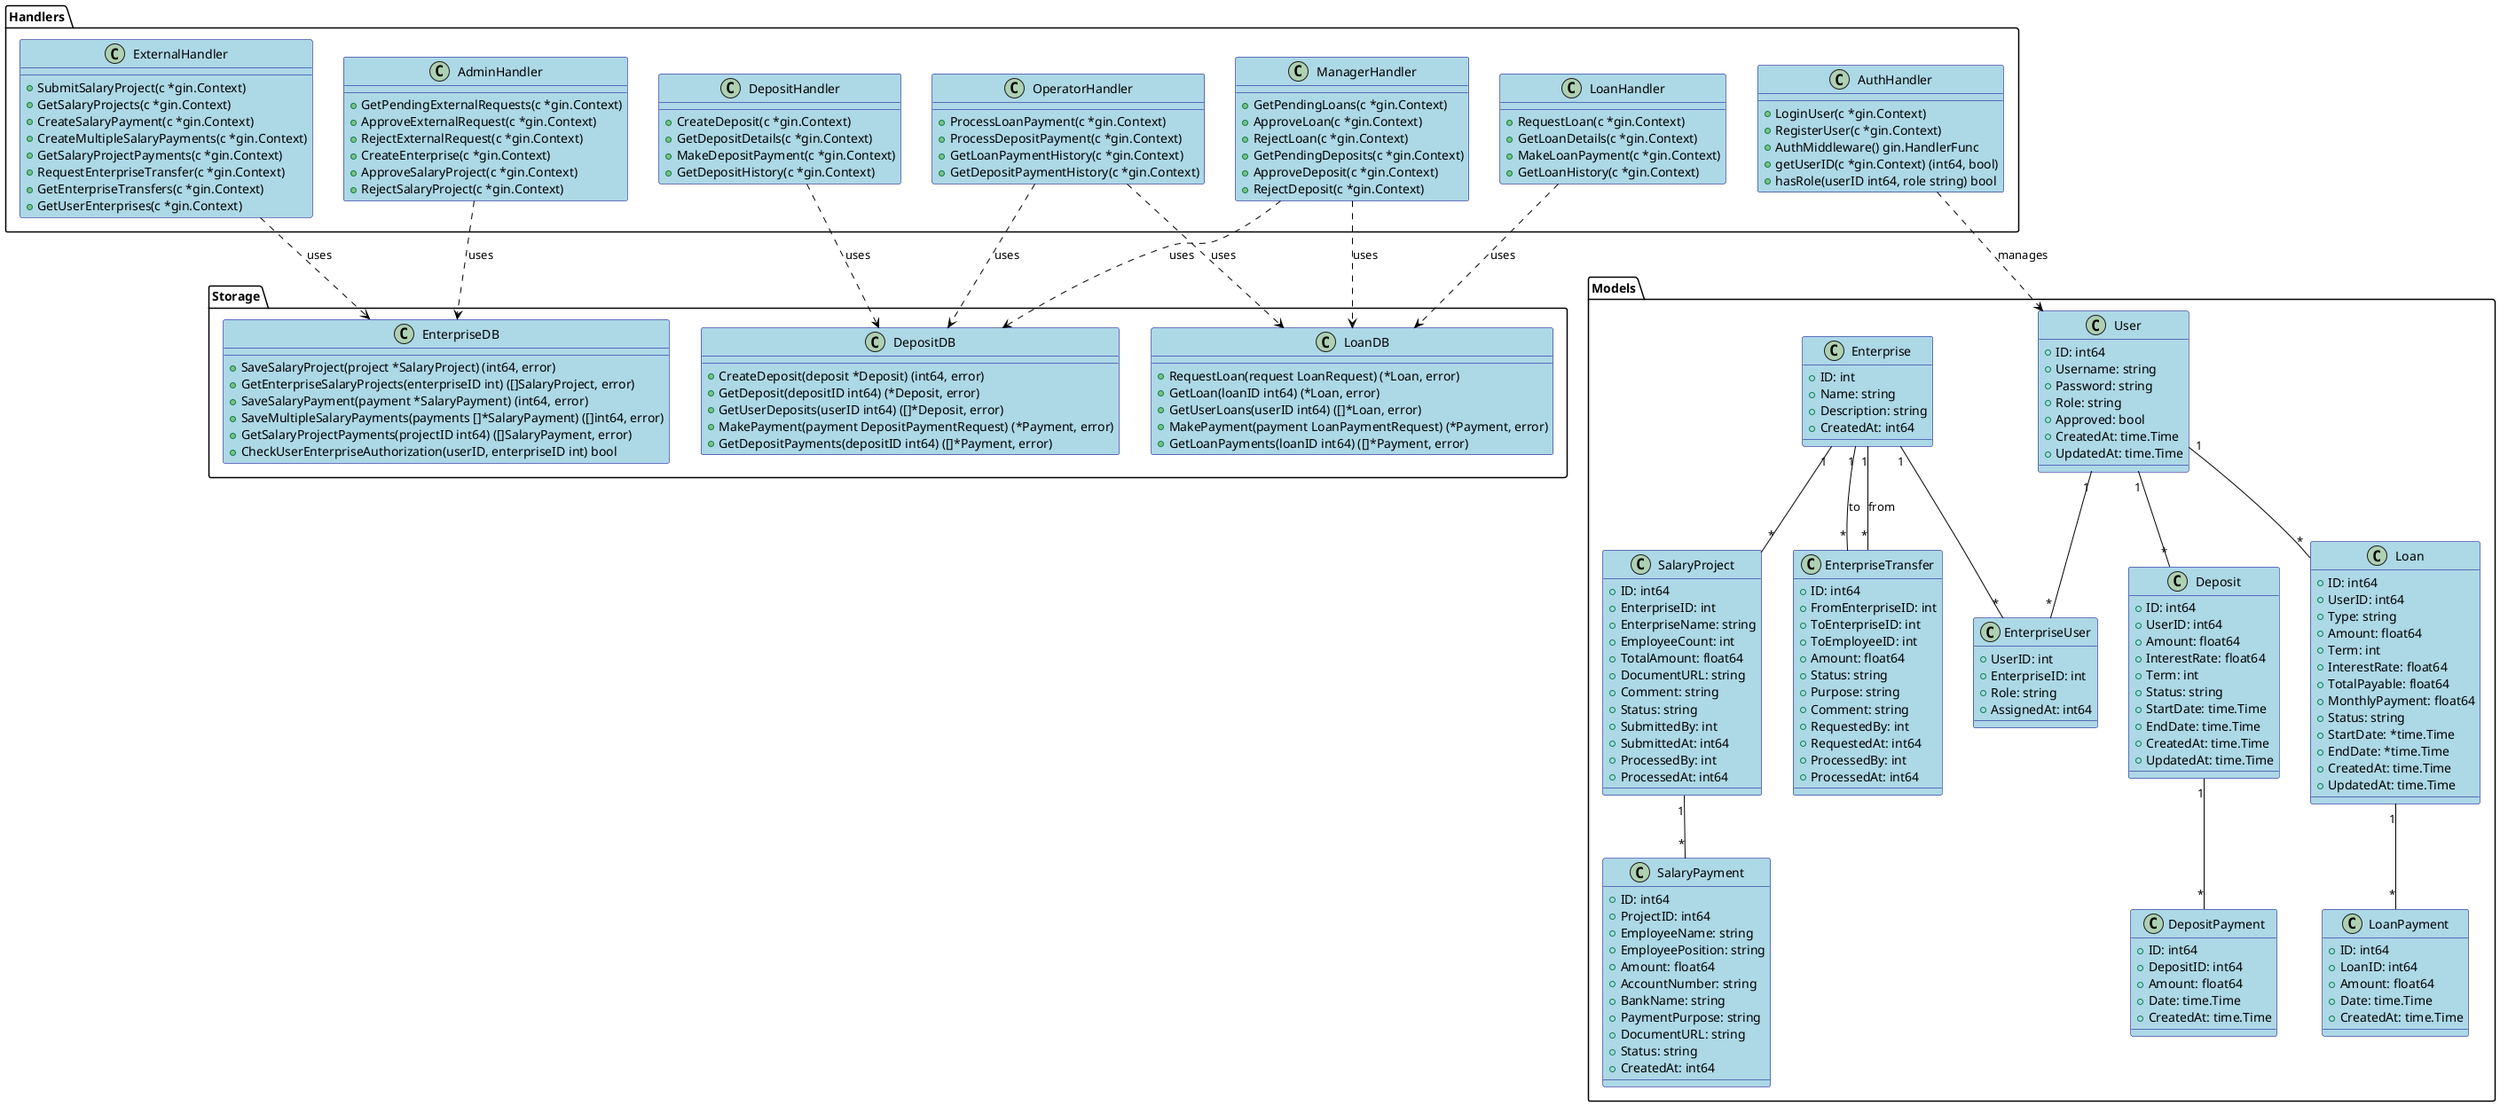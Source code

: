 @startuml Finance System

' Стили
skinparam class {
    BackgroundColor LightBlue
    ArrowColor Black
    BorderColor DarkBlue
}

package "Models" {
    class User {
        +ID: int64
        +Username: string
        +Password: string
        +Role: string
        +Approved: bool
        +CreatedAt: time.Time
        +UpdatedAt: time.Time
    }

    class Enterprise {
        +ID: int
        +Name: string
        +Description: string
        +CreatedAt: int64
    }

    class EnterpriseUser {
        +UserID: int
        +EnterpriseID: int
        +Role: string
        +AssignedAt: int64
    }

    class SalaryProject {
        +ID: int64
        +EnterpriseID: int
        +EnterpriseName: string
        +EmployeeCount: int
        +TotalAmount: float64
        +DocumentURL: string
        +Comment: string
        +Status: string
        +SubmittedBy: int
        +SubmittedAt: int64
        +ProcessedBy: int
        +ProcessedAt: int64
    }

    class SalaryPayment {
        +ID: int64
        +ProjectID: int64
        +EmployeeName: string
        +EmployeePosition: string
        +Amount: float64
        +AccountNumber: string
        +BankName: string
        +PaymentPurpose: string
        +DocumentURL: string
        +Status: string
        +CreatedAt: int64
    }

    class EnterpriseTransfer {
        +ID: int64
        +FromEnterpriseID: int
        +ToEnterpriseID: int
        +ToEmployeeID: int
        +Amount: float64
        +Status: string
        +Purpose: string
        +Comment: string
        +RequestedBy: int
        +RequestedAt: int64
        +ProcessedBy: int
        +ProcessedAt: int64
    }

    class Loan {
        +ID: int64
        +UserID: int64
        +Type: string
        +Amount: float64
        +Term: int
        +InterestRate: float64
        +TotalPayable: float64
        +MonthlyPayment: float64
        +Status: string
        +StartDate: *time.Time
        +EndDate: *time.Time
        +CreatedAt: time.Time
        +UpdatedAt: time.Time
    }

    class LoanPayment {
        +ID: int64
        +LoanID: int64
        +Amount: float64
        +Date: time.Time
        +CreatedAt: time.Time
    }

    class Deposit {
        +ID: int64
        +UserID: int64
        +Amount: float64
        +InterestRate: float64
        +Term: int
        +Status: string
        +StartDate: time.Time
        +EndDate: time.Time
        +CreatedAt: time.Time
        +UpdatedAt: time.Time
    }

    class DepositPayment {
        +ID: int64
        +DepositID: int64
        +Amount: float64
        +Date: time.Time
        +CreatedAt: time.Time
    }
}

package "Handlers" {
    class ExternalHandler {
        +SubmitSalaryProject(c *gin.Context)
        +GetSalaryProjects(c *gin.Context)
        +CreateSalaryPayment(c *gin.Context)
        +CreateMultipleSalaryPayments(c *gin.Context)
        +GetSalaryProjectPayments(c *gin.Context)
        +RequestEnterpriseTransfer(c *gin.Context)
        +GetEnterpriseTransfers(c *gin.Context)
        +GetUserEnterprises(c *gin.Context)
    }

    class AdminHandler {
        +GetPendingExternalRequests(c *gin.Context)
        +ApproveExternalRequest(c *gin.Context)
        +RejectExternalRequest(c *gin.Context)
        +CreateEnterprise(c *gin.Context)
        +ApproveSalaryProject(c *gin.Context)
        +RejectSalaryProject(c *gin.Context)
    }

    class AuthHandler {
        +LoginUser(c *gin.Context)
        +RegisterUser(c *gin.Context)
        +AuthMiddleware() gin.HandlerFunc
        +getUserID(c *gin.Context) (int64, bool)
        +hasRole(userID int64, role string) bool
    }

    class ManagerHandler {
        +GetPendingLoans(c *gin.Context)
        +ApproveLoan(c *gin.Context)
        +RejectLoan(c *gin.Context)
        +GetPendingDeposits(c *gin.Context)
        +ApproveDeposit(c *gin.Context)
        +RejectDeposit(c *gin.Context)
    }

    class OperatorHandler {
        +ProcessLoanPayment(c *gin.Context)
        +ProcessDepositPayment(c *gin.Context)
        +GetLoanPaymentHistory(c *gin.Context)
        +GetDepositPaymentHistory(c *gin.Context)
    }

    class LoanHandler {
        +RequestLoan(c *gin.Context)
        +GetLoanDetails(c *gin.Context)
        +MakeLoanPayment(c *gin.Context)
        +GetLoanHistory(c *gin.Context)
    }

    class DepositHandler {
        +CreateDeposit(c *gin.Context)
        +GetDepositDetails(c *gin.Context)
        +MakeDepositPayment(c *gin.Context)
        +GetDepositHistory(c *gin.Context)
    }
}

package "Storage" {
    class EnterpriseDB {
        +SaveSalaryProject(project *SalaryProject) (int64, error)
        +GetEnterpriseSalaryProjects(enterpriseID int) ([]SalaryProject, error)
        +SaveSalaryPayment(payment *SalaryPayment) (int64, error)
        +SaveMultipleSalaryPayments(payments []*SalaryPayment) ([]int64, error)
        +GetSalaryProjectPayments(projectID int64) ([]SalaryPayment, error)
        +CheckUserEnterpriseAuthorization(userID, enterpriseID int) bool
    }

    class LoanDB {
        +RequestLoan(request LoanRequest) (*Loan, error)
        +GetLoan(loanID int64) (*Loan, error)
        +GetUserLoans(userID int64) ([]*Loan, error)
        +MakePayment(payment LoanPaymentRequest) (*Payment, error)
        +GetLoanPayments(loanID int64) ([]*Payment, error)
    }

    class DepositDB {
        +CreateDeposit(deposit *Deposit) (int64, error)
        +GetDeposit(depositID int64) (*Deposit, error)
        +GetUserDeposits(userID int64) ([]*Deposit, error)
        +MakePayment(payment DepositPaymentRequest) (*Payment, error)
        +GetDepositPayments(depositID int64) ([]*Payment, error)
    }
}

' Отношения
User "1" -- "*" EnterpriseUser
Enterprise "1" -- "*" EnterpriseUser
Enterprise "1" -- "*" SalaryProject
SalaryProject "1" -- "*" SalaryPayment
Enterprise "1" -- "*" EnterpriseTransfer : from
Enterprise "1" -- "*" EnterpriseTransfer : to
User "1" -- "*" Loan
Loan "1" -- "*" LoanPayment
User "1" -- "*" Deposit
Deposit "1" -- "*" DepositPayment

ExternalHandler ..> EnterpriseDB : uses
AdminHandler ..> EnterpriseDB : uses
AuthHandler ..> User : manages
ManagerHandler ..> LoanDB : uses
ManagerHandler ..> DepositDB : uses
OperatorHandler ..> LoanDB : uses
OperatorHandler ..> DepositDB : uses
LoanHandler ..> LoanDB : uses
DepositHandler ..> DepositDB : uses

@enduml